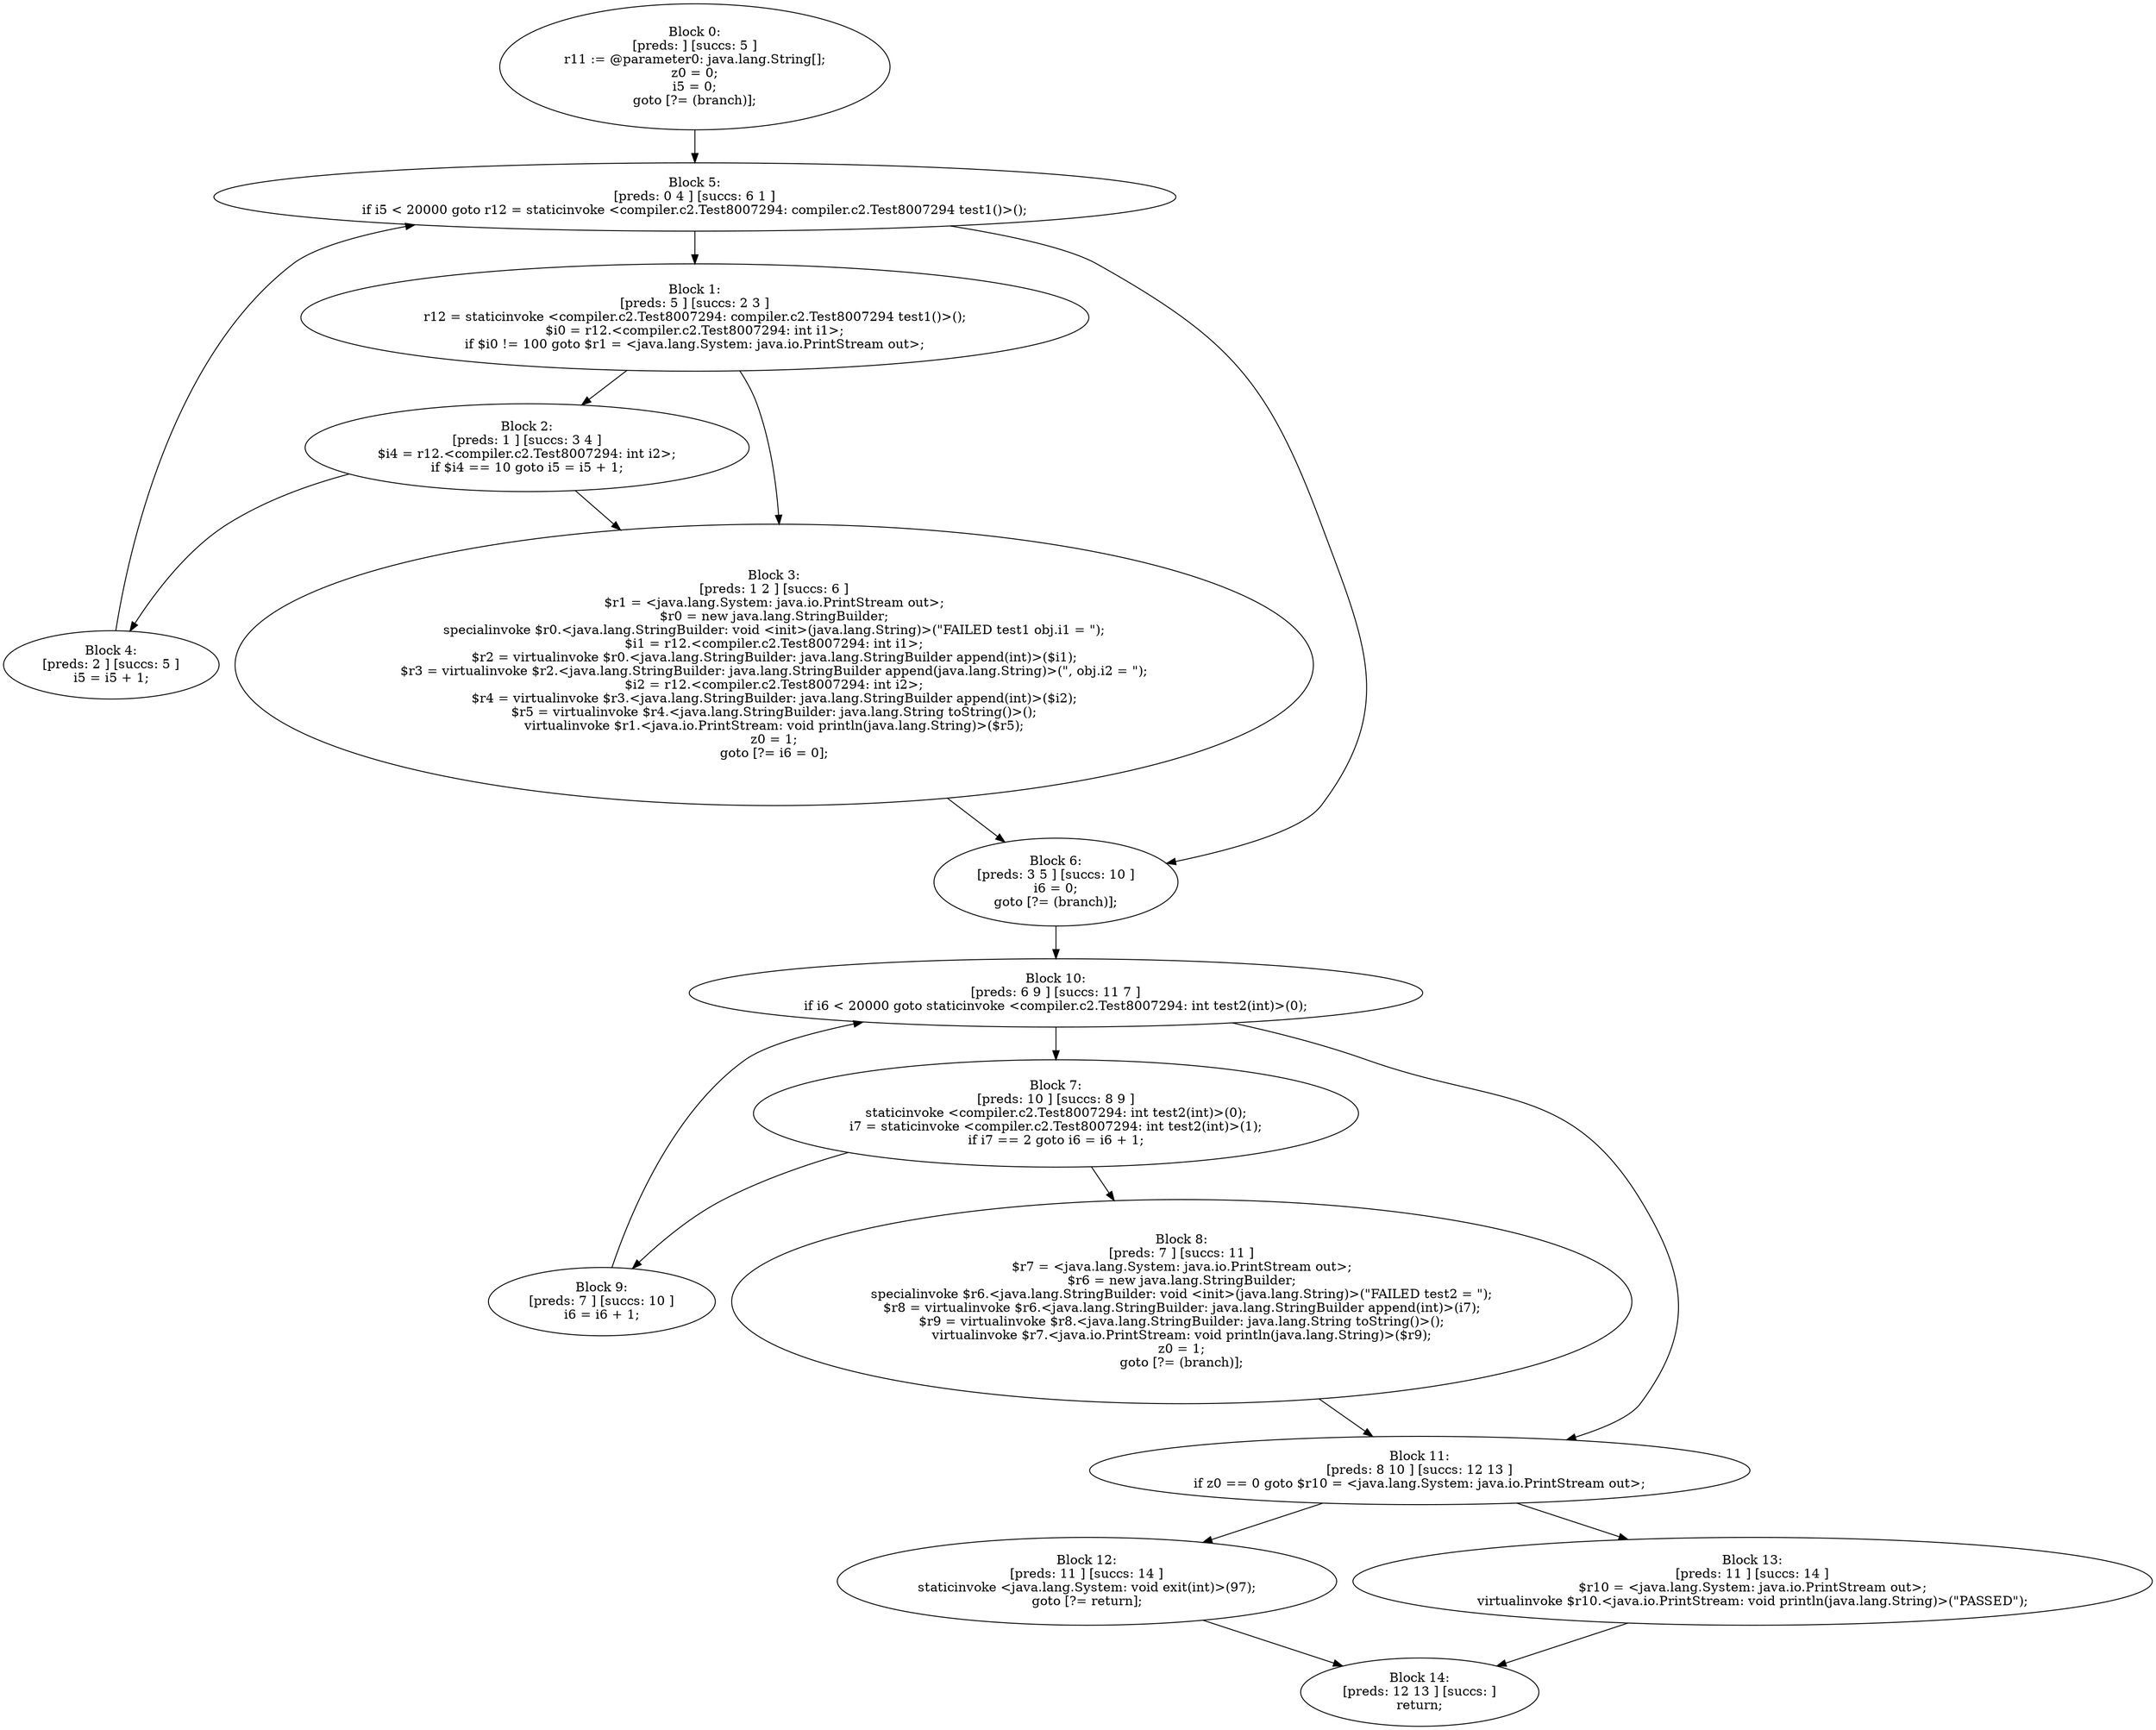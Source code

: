 digraph "unitGraph" {
    "Block 0:
[preds: ] [succs: 5 ]
r11 := @parameter0: java.lang.String[];
z0 = 0;
i5 = 0;
goto [?= (branch)];
"
    "Block 1:
[preds: 5 ] [succs: 2 3 ]
r12 = staticinvoke <compiler.c2.Test8007294: compiler.c2.Test8007294 test1()>();
$i0 = r12.<compiler.c2.Test8007294: int i1>;
if $i0 != 100 goto $r1 = <java.lang.System: java.io.PrintStream out>;
"
    "Block 2:
[preds: 1 ] [succs: 3 4 ]
$i4 = r12.<compiler.c2.Test8007294: int i2>;
if $i4 == 10 goto i5 = i5 + 1;
"
    "Block 3:
[preds: 1 2 ] [succs: 6 ]
$r1 = <java.lang.System: java.io.PrintStream out>;
$r0 = new java.lang.StringBuilder;
specialinvoke $r0.<java.lang.StringBuilder: void <init>(java.lang.String)>(\"FAILED test1 obj.i1 = \");
$i1 = r12.<compiler.c2.Test8007294: int i1>;
$r2 = virtualinvoke $r0.<java.lang.StringBuilder: java.lang.StringBuilder append(int)>($i1);
$r3 = virtualinvoke $r2.<java.lang.StringBuilder: java.lang.StringBuilder append(java.lang.String)>(\", obj.i2 = \");
$i2 = r12.<compiler.c2.Test8007294: int i2>;
$r4 = virtualinvoke $r3.<java.lang.StringBuilder: java.lang.StringBuilder append(int)>($i2);
$r5 = virtualinvoke $r4.<java.lang.StringBuilder: java.lang.String toString()>();
virtualinvoke $r1.<java.io.PrintStream: void println(java.lang.String)>($r5);
z0 = 1;
goto [?= i6 = 0];
"
    "Block 4:
[preds: 2 ] [succs: 5 ]
i5 = i5 + 1;
"
    "Block 5:
[preds: 0 4 ] [succs: 6 1 ]
if i5 < 20000 goto r12 = staticinvoke <compiler.c2.Test8007294: compiler.c2.Test8007294 test1()>();
"
    "Block 6:
[preds: 3 5 ] [succs: 10 ]
i6 = 0;
goto [?= (branch)];
"
    "Block 7:
[preds: 10 ] [succs: 8 9 ]
staticinvoke <compiler.c2.Test8007294: int test2(int)>(0);
i7 = staticinvoke <compiler.c2.Test8007294: int test2(int)>(1);
if i7 == 2 goto i6 = i6 + 1;
"
    "Block 8:
[preds: 7 ] [succs: 11 ]
$r7 = <java.lang.System: java.io.PrintStream out>;
$r6 = new java.lang.StringBuilder;
specialinvoke $r6.<java.lang.StringBuilder: void <init>(java.lang.String)>(\"FAILED test2 = \");
$r8 = virtualinvoke $r6.<java.lang.StringBuilder: java.lang.StringBuilder append(int)>(i7);
$r9 = virtualinvoke $r8.<java.lang.StringBuilder: java.lang.String toString()>();
virtualinvoke $r7.<java.io.PrintStream: void println(java.lang.String)>($r9);
z0 = 1;
goto [?= (branch)];
"
    "Block 9:
[preds: 7 ] [succs: 10 ]
i6 = i6 + 1;
"
    "Block 10:
[preds: 6 9 ] [succs: 11 7 ]
if i6 < 20000 goto staticinvoke <compiler.c2.Test8007294: int test2(int)>(0);
"
    "Block 11:
[preds: 8 10 ] [succs: 12 13 ]
if z0 == 0 goto $r10 = <java.lang.System: java.io.PrintStream out>;
"
    "Block 12:
[preds: 11 ] [succs: 14 ]
staticinvoke <java.lang.System: void exit(int)>(97);
goto [?= return];
"
    "Block 13:
[preds: 11 ] [succs: 14 ]
$r10 = <java.lang.System: java.io.PrintStream out>;
virtualinvoke $r10.<java.io.PrintStream: void println(java.lang.String)>(\"PASSED\");
"
    "Block 14:
[preds: 12 13 ] [succs: ]
return;
"
    "Block 0:
[preds: ] [succs: 5 ]
r11 := @parameter0: java.lang.String[];
z0 = 0;
i5 = 0;
goto [?= (branch)];
"->"Block 5:
[preds: 0 4 ] [succs: 6 1 ]
if i5 < 20000 goto r12 = staticinvoke <compiler.c2.Test8007294: compiler.c2.Test8007294 test1()>();
";
    "Block 1:
[preds: 5 ] [succs: 2 3 ]
r12 = staticinvoke <compiler.c2.Test8007294: compiler.c2.Test8007294 test1()>();
$i0 = r12.<compiler.c2.Test8007294: int i1>;
if $i0 != 100 goto $r1 = <java.lang.System: java.io.PrintStream out>;
"->"Block 2:
[preds: 1 ] [succs: 3 4 ]
$i4 = r12.<compiler.c2.Test8007294: int i2>;
if $i4 == 10 goto i5 = i5 + 1;
";
    "Block 1:
[preds: 5 ] [succs: 2 3 ]
r12 = staticinvoke <compiler.c2.Test8007294: compiler.c2.Test8007294 test1()>();
$i0 = r12.<compiler.c2.Test8007294: int i1>;
if $i0 != 100 goto $r1 = <java.lang.System: java.io.PrintStream out>;
"->"Block 3:
[preds: 1 2 ] [succs: 6 ]
$r1 = <java.lang.System: java.io.PrintStream out>;
$r0 = new java.lang.StringBuilder;
specialinvoke $r0.<java.lang.StringBuilder: void <init>(java.lang.String)>(\"FAILED test1 obj.i1 = \");
$i1 = r12.<compiler.c2.Test8007294: int i1>;
$r2 = virtualinvoke $r0.<java.lang.StringBuilder: java.lang.StringBuilder append(int)>($i1);
$r3 = virtualinvoke $r2.<java.lang.StringBuilder: java.lang.StringBuilder append(java.lang.String)>(\", obj.i2 = \");
$i2 = r12.<compiler.c2.Test8007294: int i2>;
$r4 = virtualinvoke $r3.<java.lang.StringBuilder: java.lang.StringBuilder append(int)>($i2);
$r5 = virtualinvoke $r4.<java.lang.StringBuilder: java.lang.String toString()>();
virtualinvoke $r1.<java.io.PrintStream: void println(java.lang.String)>($r5);
z0 = 1;
goto [?= i6 = 0];
";
    "Block 2:
[preds: 1 ] [succs: 3 4 ]
$i4 = r12.<compiler.c2.Test8007294: int i2>;
if $i4 == 10 goto i5 = i5 + 1;
"->"Block 3:
[preds: 1 2 ] [succs: 6 ]
$r1 = <java.lang.System: java.io.PrintStream out>;
$r0 = new java.lang.StringBuilder;
specialinvoke $r0.<java.lang.StringBuilder: void <init>(java.lang.String)>(\"FAILED test1 obj.i1 = \");
$i1 = r12.<compiler.c2.Test8007294: int i1>;
$r2 = virtualinvoke $r0.<java.lang.StringBuilder: java.lang.StringBuilder append(int)>($i1);
$r3 = virtualinvoke $r2.<java.lang.StringBuilder: java.lang.StringBuilder append(java.lang.String)>(\", obj.i2 = \");
$i2 = r12.<compiler.c2.Test8007294: int i2>;
$r4 = virtualinvoke $r3.<java.lang.StringBuilder: java.lang.StringBuilder append(int)>($i2);
$r5 = virtualinvoke $r4.<java.lang.StringBuilder: java.lang.String toString()>();
virtualinvoke $r1.<java.io.PrintStream: void println(java.lang.String)>($r5);
z0 = 1;
goto [?= i6 = 0];
";
    "Block 2:
[preds: 1 ] [succs: 3 4 ]
$i4 = r12.<compiler.c2.Test8007294: int i2>;
if $i4 == 10 goto i5 = i5 + 1;
"->"Block 4:
[preds: 2 ] [succs: 5 ]
i5 = i5 + 1;
";
    "Block 3:
[preds: 1 2 ] [succs: 6 ]
$r1 = <java.lang.System: java.io.PrintStream out>;
$r0 = new java.lang.StringBuilder;
specialinvoke $r0.<java.lang.StringBuilder: void <init>(java.lang.String)>(\"FAILED test1 obj.i1 = \");
$i1 = r12.<compiler.c2.Test8007294: int i1>;
$r2 = virtualinvoke $r0.<java.lang.StringBuilder: java.lang.StringBuilder append(int)>($i1);
$r3 = virtualinvoke $r2.<java.lang.StringBuilder: java.lang.StringBuilder append(java.lang.String)>(\", obj.i2 = \");
$i2 = r12.<compiler.c2.Test8007294: int i2>;
$r4 = virtualinvoke $r3.<java.lang.StringBuilder: java.lang.StringBuilder append(int)>($i2);
$r5 = virtualinvoke $r4.<java.lang.StringBuilder: java.lang.String toString()>();
virtualinvoke $r1.<java.io.PrintStream: void println(java.lang.String)>($r5);
z0 = 1;
goto [?= i6 = 0];
"->"Block 6:
[preds: 3 5 ] [succs: 10 ]
i6 = 0;
goto [?= (branch)];
";
    "Block 4:
[preds: 2 ] [succs: 5 ]
i5 = i5 + 1;
"->"Block 5:
[preds: 0 4 ] [succs: 6 1 ]
if i5 < 20000 goto r12 = staticinvoke <compiler.c2.Test8007294: compiler.c2.Test8007294 test1()>();
";
    "Block 5:
[preds: 0 4 ] [succs: 6 1 ]
if i5 < 20000 goto r12 = staticinvoke <compiler.c2.Test8007294: compiler.c2.Test8007294 test1()>();
"->"Block 6:
[preds: 3 5 ] [succs: 10 ]
i6 = 0;
goto [?= (branch)];
";
    "Block 5:
[preds: 0 4 ] [succs: 6 1 ]
if i5 < 20000 goto r12 = staticinvoke <compiler.c2.Test8007294: compiler.c2.Test8007294 test1()>();
"->"Block 1:
[preds: 5 ] [succs: 2 3 ]
r12 = staticinvoke <compiler.c2.Test8007294: compiler.c2.Test8007294 test1()>();
$i0 = r12.<compiler.c2.Test8007294: int i1>;
if $i0 != 100 goto $r1 = <java.lang.System: java.io.PrintStream out>;
";
    "Block 6:
[preds: 3 5 ] [succs: 10 ]
i6 = 0;
goto [?= (branch)];
"->"Block 10:
[preds: 6 9 ] [succs: 11 7 ]
if i6 < 20000 goto staticinvoke <compiler.c2.Test8007294: int test2(int)>(0);
";
    "Block 7:
[preds: 10 ] [succs: 8 9 ]
staticinvoke <compiler.c2.Test8007294: int test2(int)>(0);
i7 = staticinvoke <compiler.c2.Test8007294: int test2(int)>(1);
if i7 == 2 goto i6 = i6 + 1;
"->"Block 8:
[preds: 7 ] [succs: 11 ]
$r7 = <java.lang.System: java.io.PrintStream out>;
$r6 = new java.lang.StringBuilder;
specialinvoke $r6.<java.lang.StringBuilder: void <init>(java.lang.String)>(\"FAILED test2 = \");
$r8 = virtualinvoke $r6.<java.lang.StringBuilder: java.lang.StringBuilder append(int)>(i7);
$r9 = virtualinvoke $r8.<java.lang.StringBuilder: java.lang.String toString()>();
virtualinvoke $r7.<java.io.PrintStream: void println(java.lang.String)>($r9);
z0 = 1;
goto [?= (branch)];
";
    "Block 7:
[preds: 10 ] [succs: 8 9 ]
staticinvoke <compiler.c2.Test8007294: int test2(int)>(0);
i7 = staticinvoke <compiler.c2.Test8007294: int test2(int)>(1);
if i7 == 2 goto i6 = i6 + 1;
"->"Block 9:
[preds: 7 ] [succs: 10 ]
i6 = i6 + 1;
";
    "Block 8:
[preds: 7 ] [succs: 11 ]
$r7 = <java.lang.System: java.io.PrintStream out>;
$r6 = new java.lang.StringBuilder;
specialinvoke $r6.<java.lang.StringBuilder: void <init>(java.lang.String)>(\"FAILED test2 = \");
$r8 = virtualinvoke $r6.<java.lang.StringBuilder: java.lang.StringBuilder append(int)>(i7);
$r9 = virtualinvoke $r8.<java.lang.StringBuilder: java.lang.String toString()>();
virtualinvoke $r7.<java.io.PrintStream: void println(java.lang.String)>($r9);
z0 = 1;
goto [?= (branch)];
"->"Block 11:
[preds: 8 10 ] [succs: 12 13 ]
if z0 == 0 goto $r10 = <java.lang.System: java.io.PrintStream out>;
";
    "Block 9:
[preds: 7 ] [succs: 10 ]
i6 = i6 + 1;
"->"Block 10:
[preds: 6 9 ] [succs: 11 7 ]
if i6 < 20000 goto staticinvoke <compiler.c2.Test8007294: int test2(int)>(0);
";
    "Block 10:
[preds: 6 9 ] [succs: 11 7 ]
if i6 < 20000 goto staticinvoke <compiler.c2.Test8007294: int test2(int)>(0);
"->"Block 11:
[preds: 8 10 ] [succs: 12 13 ]
if z0 == 0 goto $r10 = <java.lang.System: java.io.PrintStream out>;
";
    "Block 10:
[preds: 6 9 ] [succs: 11 7 ]
if i6 < 20000 goto staticinvoke <compiler.c2.Test8007294: int test2(int)>(0);
"->"Block 7:
[preds: 10 ] [succs: 8 9 ]
staticinvoke <compiler.c2.Test8007294: int test2(int)>(0);
i7 = staticinvoke <compiler.c2.Test8007294: int test2(int)>(1);
if i7 == 2 goto i6 = i6 + 1;
";
    "Block 11:
[preds: 8 10 ] [succs: 12 13 ]
if z0 == 0 goto $r10 = <java.lang.System: java.io.PrintStream out>;
"->"Block 12:
[preds: 11 ] [succs: 14 ]
staticinvoke <java.lang.System: void exit(int)>(97);
goto [?= return];
";
    "Block 11:
[preds: 8 10 ] [succs: 12 13 ]
if z0 == 0 goto $r10 = <java.lang.System: java.io.PrintStream out>;
"->"Block 13:
[preds: 11 ] [succs: 14 ]
$r10 = <java.lang.System: java.io.PrintStream out>;
virtualinvoke $r10.<java.io.PrintStream: void println(java.lang.String)>(\"PASSED\");
";
    "Block 12:
[preds: 11 ] [succs: 14 ]
staticinvoke <java.lang.System: void exit(int)>(97);
goto [?= return];
"->"Block 14:
[preds: 12 13 ] [succs: ]
return;
";
    "Block 13:
[preds: 11 ] [succs: 14 ]
$r10 = <java.lang.System: java.io.PrintStream out>;
virtualinvoke $r10.<java.io.PrintStream: void println(java.lang.String)>(\"PASSED\");
"->"Block 14:
[preds: 12 13 ] [succs: ]
return;
";
}
